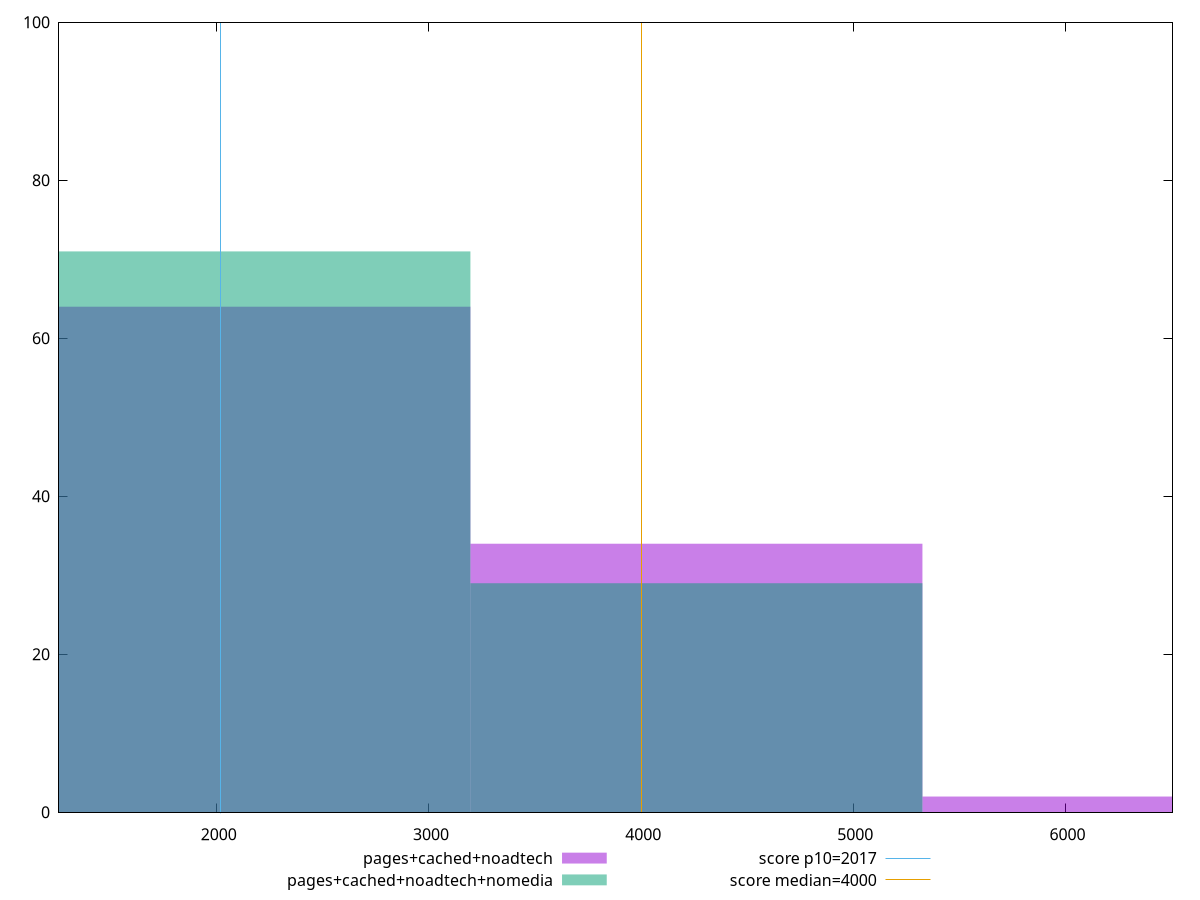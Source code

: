 reset

$pagesCachedNoadtech <<EOF
2130.2822819237394 64
4260.564563847479 34
6390.846845771219 2
EOF

$pagesCachedNoadtechNomedia <<EOF
2130.2822819237394 71
4260.564563847479 29
EOF

set key outside below
set boxwidth 2130.2822819237394
set xrange [1256.596000000001:6504.179999999997]
set yrange [0:100]
set trange [0:100]
set style fill transparent solid 0.5 noborder

set parametric
set terminal svg size 640, 500 enhanced background rgb 'white'
set output "report_00015_2021-02-09T16-11-33.973Z/mainthread-work-breakdown/comparison/histogram/2_vs_3.svg"

plot $pagesCachedNoadtech title "pages+cached+noadtech" with boxes, \
     $pagesCachedNoadtechNomedia title "pages+cached+noadtech+nomedia" with boxes, \
     2017,t title "score p10=2017", \
     4000,t title "score median=4000"

reset
